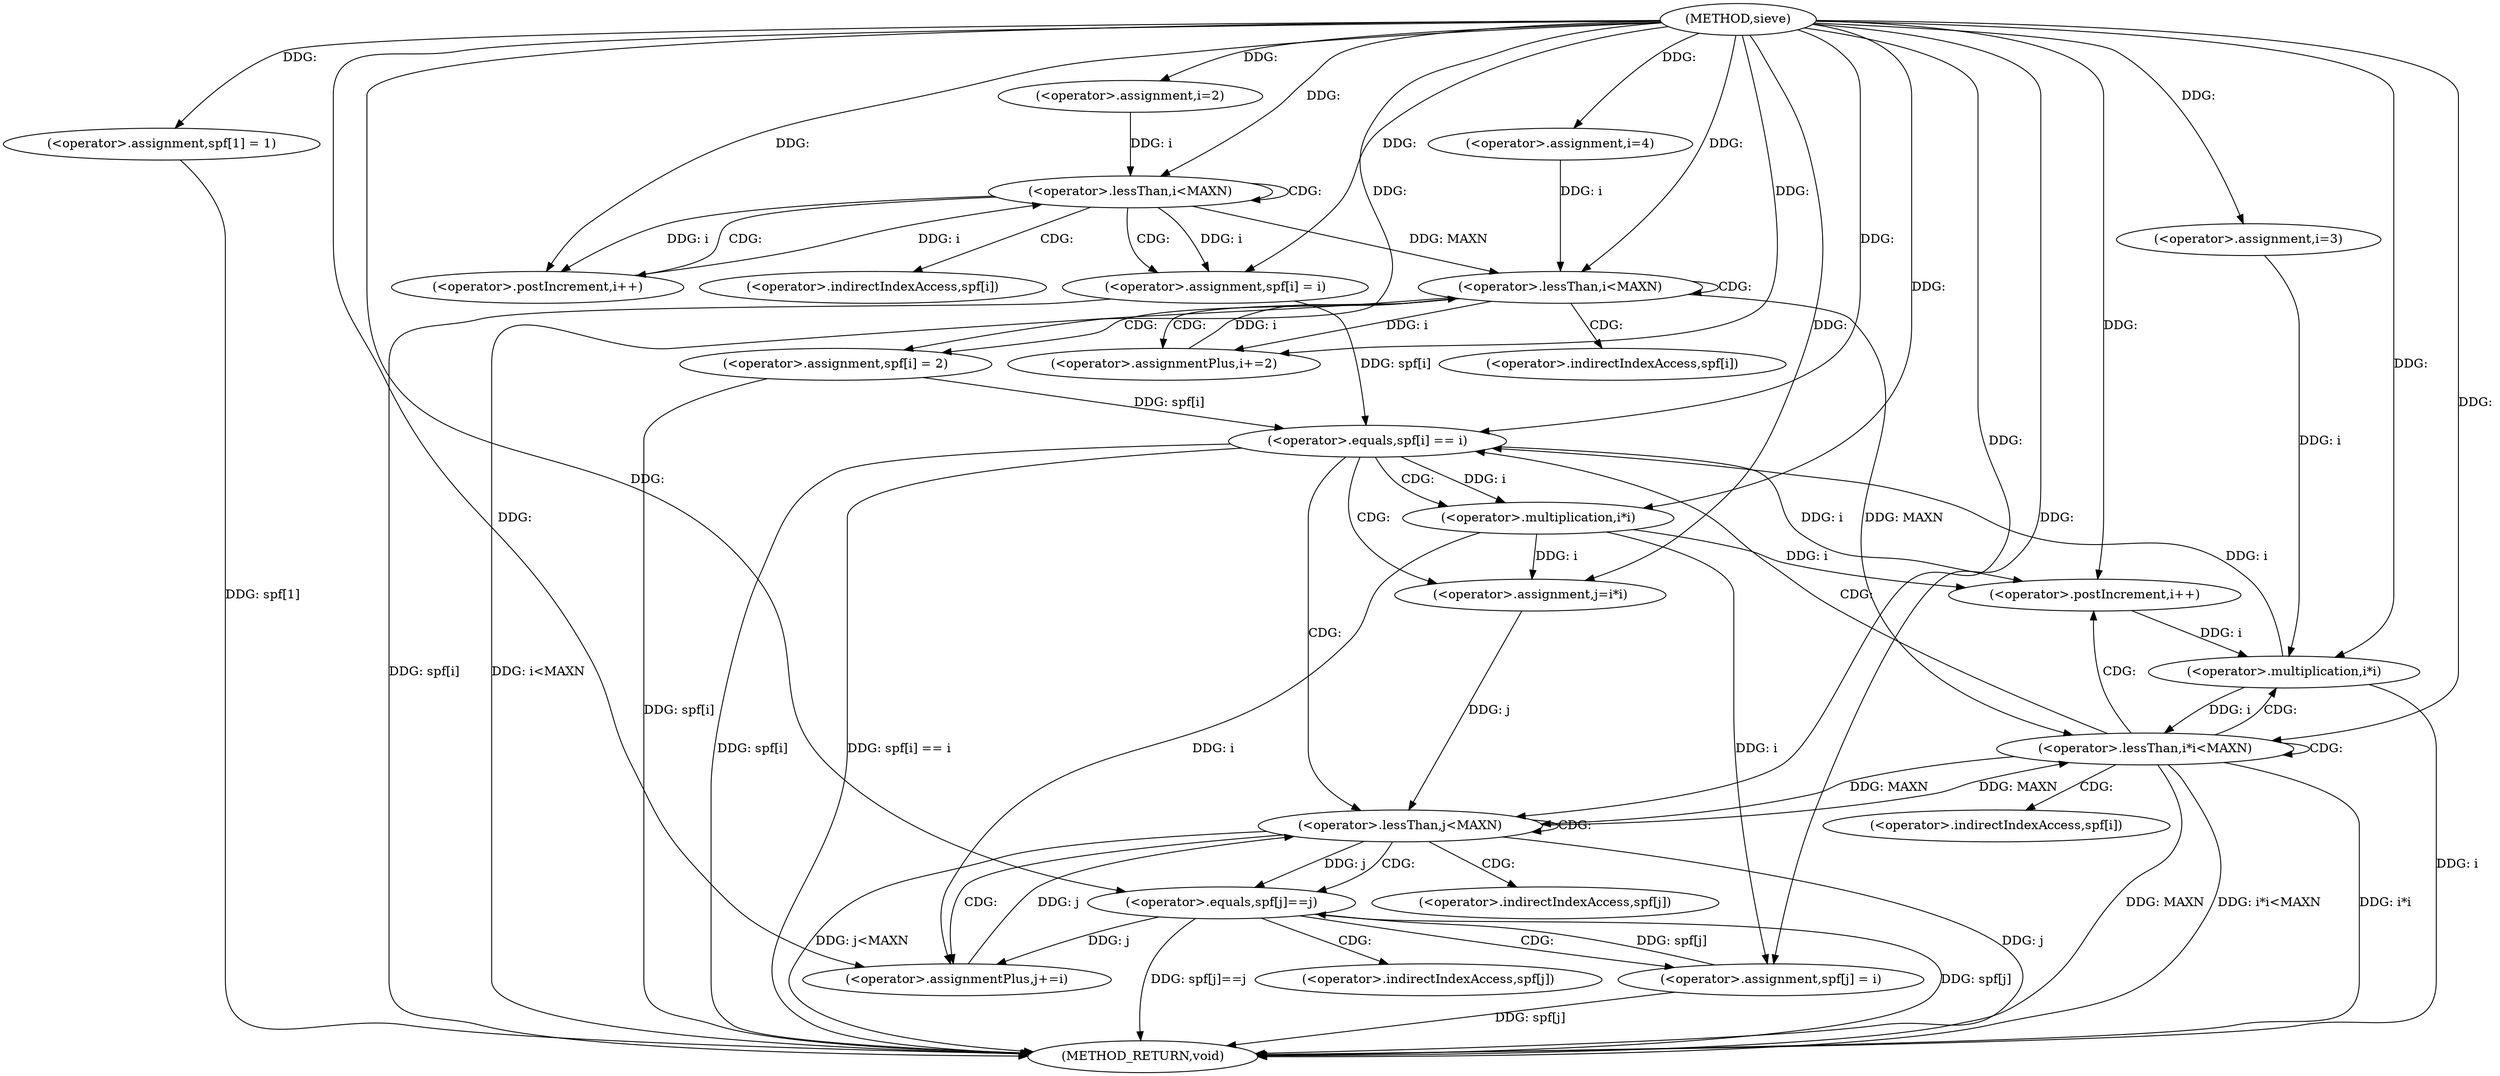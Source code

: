 digraph "sieve" {  
"1000121" [label = "(METHOD,sieve)" ]
"1000203" [label = "(METHOD_RETURN,void)" ]
"1000123" [label = "(<operator>.assignment,spf[1] = 1)" ]
"1000130" [label = "(<operator>.assignment,i=2)" ]
"1000133" [label = "(<operator>.lessThan,i<MAXN)" ]
"1000136" [label = "(<operator>.postIncrement,i++)" ]
"1000138" [label = "(<operator>.assignment,spf[i] = i)" ]
"1000145" [label = "(<operator>.assignment,i=4)" ]
"1000148" [label = "(<operator>.lessThan,i<MAXN)" ]
"1000151" [label = "(<operator>.assignmentPlus,i+=2)" ]
"1000154" [label = "(<operator>.assignment,spf[i] = 2)" ]
"1000161" [label = "(<operator>.assignment,i=3)" ]
"1000164" [label = "(<operator>.lessThan,i*i<MAXN)" ]
"1000169" [label = "(<operator>.postIncrement,i++)" ]
"1000165" [label = "(<operator>.multiplication,i*i)" ]
"1000173" [label = "(<operator>.equals,spf[i] == i)" ]
"1000181" [label = "(<operator>.assignment,j=i*i)" ]
"1000186" [label = "(<operator>.lessThan,j<MAXN)" ]
"1000189" [label = "(<operator>.assignmentPlus,j+=i)" ]
"1000193" [label = "(<operator>.equals,spf[j]==j)" ]
"1000198" [label = "(<operator>.assignment,spf[j] = i)" ]
"1000183" [label = "(<operator>.multiplication,i*i)" ]
"1000139" [label = "(<operator>.indirectIndexAccess,spf[i])" ]
"1000155" [label = "(<operator>.indirectIndexAccess,spf[i])" ]
"1000174" [label = "(<operator>.indirectIndexAccess,spf[i])" ]
"1000194" [label = "(<operator>.indirectIndexAccess,spf[j])" ]
"1000199" [label = "(<operator>.indirectIndexAccess,spf[j])" ]
  "1000123" -> "1000203"  [ label = "DDG: spf[1]"] 
  "1000148" -> "1000203"  [ label = "DDG: i<MAXN"] 
  "1000165" -> "1000203"  [ label = "DDG: i"] 
  "1000164" -> "1000203"  [ label = "DDG: i*i"] 
  "1000164" -> "1000203"  [ label = "DDG: MAXN"] 
  "1000164" -> "1000203"  [ label = "DDG: i*i<MAXN"] 
  "1000173" -> "1000203"  [ label = "DDG: spf[i]"] 
  "1000173" -> "1000203"  [ label = "DDG: spf[i] == i"] 
  "1000186" -> "1000203"  [ label = "DDG: j"] 
  "1000186" -> "1000203"  [ label = "DDG: j<MAXN"] 
  "1000193" -> "1000203"  [ label = "DDG: spf[j]"] 
  "1000193" -> "1000203"  [ label = "DDG: spf[j]==j"] 
  "1000198" -> "1000203"  [ label = "DDG: spf[j]"] 
  "1000154" -> "1000203"  [ label = "DDG: spf[i]"] 
  "1000138" -> "1000203"  [ label = "DDG: spf[i]"] 
  "1000121" -> "1000123"  [ label = "DDG: "] 
  "1000121" -> "1000130"  [ label = "DDG: "] 
  "1000133" -> "1000138"  [ label = "DDG: i"] 
  "1000121" -> "1000138"  [ label = "DDG: "] 
  "1000121" -> "1000145"  [ label = "DDG: "] 
  "1000121" -> "1000151"  [ label = "DDG: "] 
  "1000121" -> "1000154"  [ label = "DDG: "] 
  "1000121" -> "1000161"  [ label = "DDG: "] 
  "1000130" -> "1000133"  [ label = "DDG: i"] 
  "1000136" -> "1000133"  [ label = "DDG: i"] 
  "1000121" -> "1000133"  [ label = "DDG: "] 
  "1000121" -> "1000136"  [ label = "DDG: "] 
  "1000133" -> "1000136"  [ label = "DDG: i"] 
  "1000145" -> "1000148"  [ label = "DDG: i"] 
  "1000151" -> "1000148"  [ label = "DDG: i"] 
  "1000121" -> "1000148"  [ label = "DDG: "] 
  "1000133" -> "1000148"  [ label = "DDG: MAXN"] 
  "1000148" -> "1000151"  [ label = "DDG: i"] 
  "1000165" -> "1000164"  [ label = "DDG: i"] 
  "1000148" -> "1000164"  [ label = "DDG: MAXN"] 
  "1000186" -> "1000164"  [ label = "DDG: MAXN"] 
  "1000121" -> "1000164"  [ label = "DDG: "] 
  "1000173" -> "1000169"  [ label = "DDG: i"] 
  "1000183" -> "1000169"  [ label = "DDG: i"] 
  "1000121" -> "1000169"  [ label = "DDG: "] 
  "1000161" -> "1000165"  [ label = "DDG: i"] 
  "1000169" -> "1000165"  [ label = "DDG: i"] 
  "1000121" -> "1000165"  [ label = "DDG: "] 
  "1000154" -> "1000173"  [ label = "DDG: spf[i]"] 
  "1000138" -> "1000173"  [ label = "DDG: spf[i]"] 
  "1000165" -> "1000173"  [ label = "DDG: i"] 
  "1000121" -> "1000173"  [ label = "DDG: "] 
  "1000183" -> "1000181"  [ label = "DDG: i"] 
  "1000183" -> "1000189"  [ label = "DDG: i"] 
  "1000121" -> "1000189"  [ label = "DDG: "] 
  "1000121" -> "1000181"  [ label = "DDG: "] 
  "1000181" -> "1000186"  [ label = "DDG: j"] 
  "1000189" -> "1000186"  [ label = "DDG: j"] 
  "1000121" -> "1000186"  [ label = "DDG: "] 
  "1000164" -> "1000186"  [ label = "DDG: MAXN"] 
  "1000193" -> "1000189"  [ label = "DDG: j"] 
  "1000183" -> "1000198"  [ label = "DDG: i"] 
  "1000121" -> "1000198"  [ label = "DDG: "] 
  "1000173" -> "1000183"  [ label = "DDG: i"] 
  "1000121" -> "1000183"  [ label = "DDG: "] 
  "1000198" -> "1000193"  [ label = "DDG: spf[j]"] 
  "1000186" -> "1000193"  [ label = "DDG: j"] 
  "1000121" -> "1000193"  [ label = "DDG: "] 
  "1000133" -> "1000139"  [ label = "CDG: "] 
  "1000133" -> "1000133"  [ label = "CDG: "] 
  "1000133" -> "1000136"  [ label = "CDG: "] 
  "1000133" -> "1000138"  [ label = "CDG: "] 
  "1000148" -> "1000148"  [ label = "CDG: "] 
  "1000148" -> "1000155"  [ label = "CDG: "] 
  "1000148" -> "1000154"  [ label = "CDG: "] 
  "1000148" -> "1000151"  [ label = "CDG: "] 
  "1000164" -> "1000164"  [ label = "CDG: "] 
  "1000164" -> "1000174"  [ label = "CDG: "] 
  "1000164" -> "1000165"  [ label = "CDG: "] 
  "1000164" -> "1000169"  [ label = "CDG: "] 
  "1000164" -> "1000173"  [ label = "CDG: "] 
  "1000173" -> "1000186"  [ label = "CDG: "] 
  "1000173" -> "1000183"  [ label = "CDG: "] 
  "1000173" -> "1000181"  [ label = "CDG: "] 
  "1000186" -> "1000186"  [ label = "CDG: "] 
  "1000186" -> "1000189"  [ label = "CDG: "] 
  "1000186" -> "1000193"  [ label = "CDG: "] 
  "1000186" -> "1000194"  [ label = "CDG: "] 
  "1000193" -> "1000199"  [ label = "CDG: "] 
  "1000193" -> "1000198"  [ label = "CDG: "] 
}
